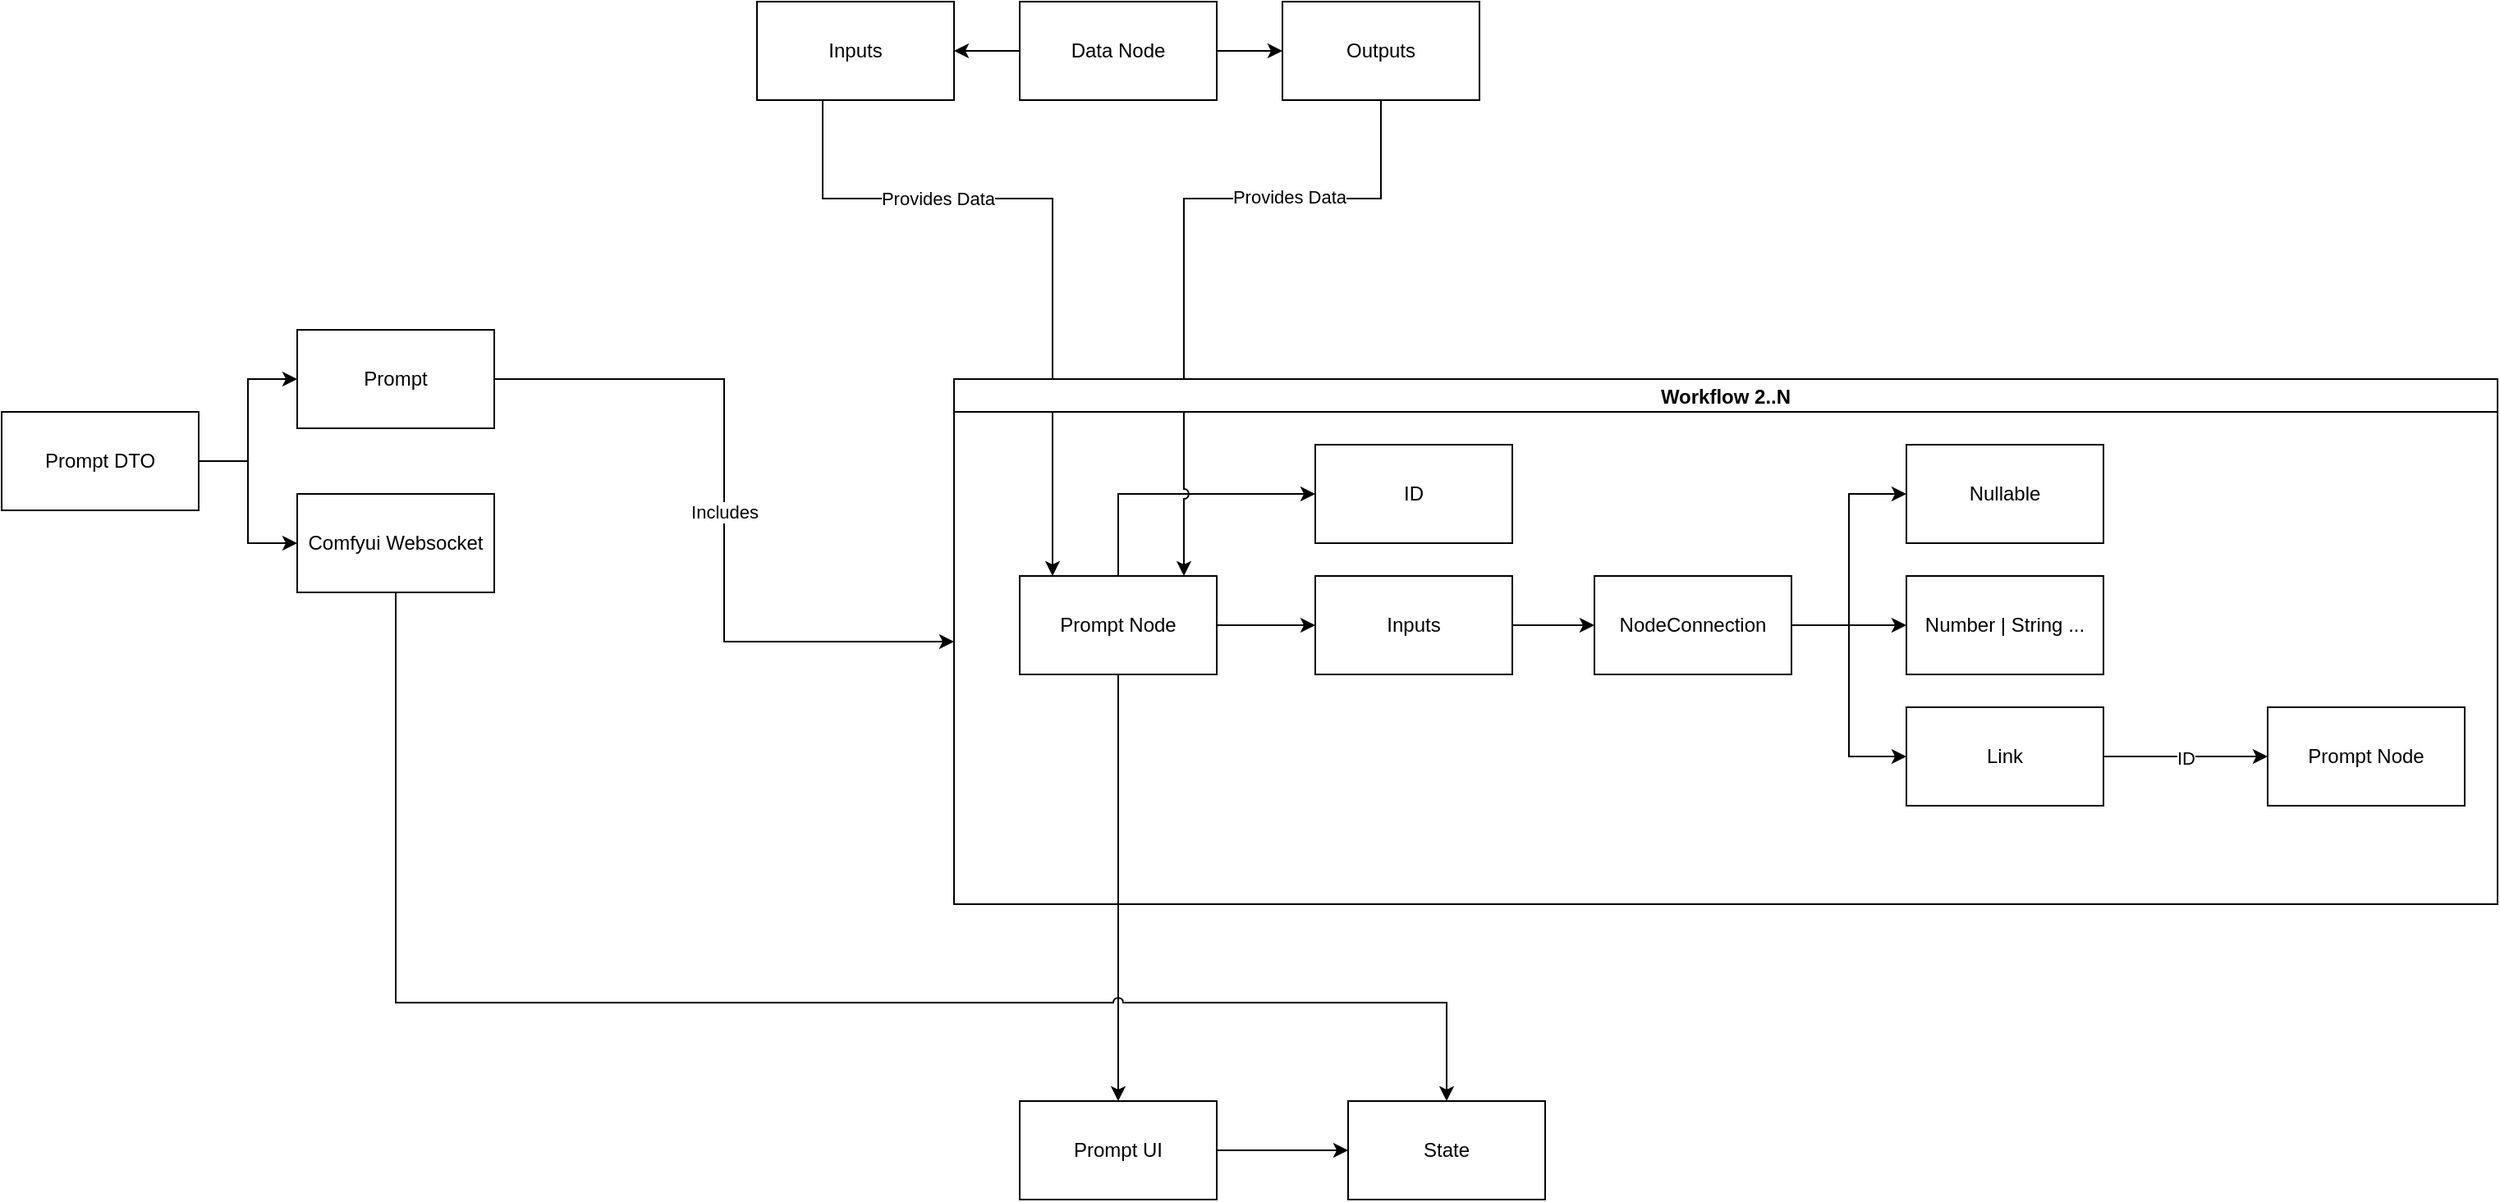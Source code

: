 <mxfile version="22.1.3" type="device">
  <diagram name="Seite-1" id="-cnm_jDGv9NXaZOGHIGH">
    <mxGraphModel dx="2555" dy="615" grid="1" gridSize="10" guides="1" tooltips="1" connect="1" arrows="1" fold="1" page="1" pageScale="1" pageWidth="827" pageHeight="1169" math="0" shadow="0">
      <root>
        <mxCell id="0" />
        <mxCell id="1" parent="0" />
        <mxCell id="2FZ26tBGjVJlu6-Z65Pm-4" value="" style="edgeStyle=orthogonalEdgeStyle;rounded=0;orthogonalLoop=1;jettySize=auto;html=1;" edge="1" parent="1" source="2FZ26tBGjVJlu6-Z65Pm-1" target="2FZ26tBGjVJlu6-Z65Pm-2">
          <mxGeometry relative="1" as="geometry" />
        </mxCell>
        <mxCell id="2FZ26tBGjVJlu6-Z65Pm-16" style="edgeStyle=orthogonalEdgeStyle;rounded=0;orthogonalLoop=1;jettySize=auto;html=1;entryX=0;entryY=0.5;entryDx=0;entryDy=0;" edge="1" parent="1" source="2FZ26tBGjVJlu6-Z65Pm-1" target="2FZ26tBGjVJlu6-Z65Pm-15">
          <mxGeometry relative="1" as="geometry">
            <Array as="points">
              <mxPoint x="100" y="340" />
            </Array>
          </mxGeometry>
        </mxCell>
        <mxCell id="2FZ26tBGjVJlu6-Z65Pm-45" value="" style="edgeStyle=orthogonalEdgeStyle;rounded=0;orthogonalLoop=1;jettySize=auto;html=1;" edge="1" parent="1" source="2FZ26tBGjVJlu6-Z65Pm-1" target="2FZ26tBGjVJlu6-Z65Pm-44">
          <mxGeometry relative="1" as="geometry" />
        </mxCell>
        <mxCell id="2FZ26tBGjVJlu6-Z65Pm-1" value="Prompt Node" style="rounded=0;whiteSpace=wrap;html=1;" vertex="1" parent="1">
          <mxGeometry x="40" y="390" width="120" height="60" as="geometry" />
        </mxCell>
        <mxCell id="2FZ26tBGjVJlu6-Z65Pm-5" value="" style="edgeStyle=orthogonalEdgeStyle;rounded=0;orthogonalLoop=1;jettySize=auto;html=1;" edge="1" parent="1" source="2FZ26tBGjVJlu6-Z65Pm-2" target="2FZ26tBGjVJlu6-Z65Pm-3">
          <mxGeometry relative="1" as="geometry" />
        </mxCell>
        <mxCell id="2FZ26tBGjVJlu6-Z65Pm-2" value="Inputs" style="rounded=0;whiteSpace=wrap;html=1;" vertex="1" parent="1">
          <mxGeometry x="220" y="390" width="120" height="60" as="geometry" />
        </mxCell>
        <mxCell id="2FZ26tBGjVJlu6-Z65Pm-7" style="edgeStyle=orthogonalEdgeStyle;rounded=0;orthogonalLoop=1;jettySize=auto;html=1;entryX=0;entryY=0.5;entryDx=0;entryDy=0;" edge="1" parent="1" source="2FZ26tBGjVJlu6-Z65Pm-3" target="2FZ26tBGjVJlu6-Z65Pm-6">
          <mxGeometry relative="1" as="geometry" />
        </mxCell>
        <mxCell id="2FZ26tBGjVJlu6-Z65Pm-9" style="edgeStyle=orthogonalEdgeStyle;rounded=0;orthogonalLoop=1;jettySize=auto;html=1;exitX=1;exitY=0.5;exitDx=0;exitDy=0;entryX=0;entryY=0.5;entryDx=0;entryDy=0;" edge="1" parent="1" source="2FZ26tBGjVJlu6-Z65Pm-3" target="2FZ26tBGjVJlu6-Z65Pm-8">
          <mxGeometry relative="1" as="geometry" />
        </mxCell>
        <mxCell id="2FZ26tBGjVJlu6-Z65Pm-11" style="edgeStyle=orthogonalEdgeStyle;rounded=0;orthogonalLoop=1;jettySize=auto;html=1;exitX=1;exitY=0.5;exitDx=0;exitDy=0;entryX=0;entryY=0.5;entryDx=0;entryDy=0;" edge="1" parent="1" source="2FZ26tBGjVJlu6-Z65Pm-3" target="2FZ26tBGjVJlu6-Z65Pm-10">
          <mxGeometry relative="1" as="geometry" />
        </mxCell>
        <mxCell id="2FZ26tBGjVJlu6-Z65Pm-3" value="NodeConnection" style="rounded=0;whiteSpace=wrap;html=1;" vertex="1" parent="1">
          <mxGeometry x="390" y="390" width="120" height="60" as="geometry" />
        </mxCell>
        <mxCell id="2FZ26tBGjVJlu6-Z65Pm-6" value="Nullable" style="rounded=0;whiteSpace=wrap;html=1;" vertex="1" parent="1">
          <mxGeometry x="580" y="310" width="120" height="60" as="geometry" />
        </mxCell>
        <mxCell id="2FZ26tBGjVJlu6-Z65Pm-8" value="Number | String ..." style="rounded=0;whiteSpace=wrap;html=1;" vertex="1" parent="1">
          <mxGeometry x="580" y="390" width="120" height="60" as="geometry" />
        </mxCell>
        <mxCell id="2FZ26tBGjVJlu6-Z65Pm-13" value="" style="edgeStyle=orthogonalEdgeStyle;rounded=0;orthogonalLoop=1;jettySize=auto;html=1;" edge="1" parent="1" source="2FZ26tBGjVJlu6-Z65Pm-10" target="2FZ26tBGjVJlu6-Z65Pm-12">
          <mxGeometry relative="1" as="geometry" />
        </mxCell>
        <mxCell id="2FZ26tBGjVJlu6-Z65Pm-14" value="ID" style="edgeLabel;html=1;align=center;verticalAlign=middle;resizable=0;points=[];" vertex="1" connectable="0" parent="2FZ26tBGjVJlu6-Z65Pm-13">
          <mxGeometry x="-0.004" y="-1" relative="1" as="geometry">
            <mxPoint as="offset" />
          </mxGeometry>
        </mxCell>
        <mxCell id="2FZ26tBGjVJlu6-Z65Pm-10" value="Link" style="rounded=0;whiteSpace=wrap;html=1;" vertex="1" parent="1">
          <mxGeometry x="580" y="470" width="120" height="60" as="geometry" />
        </mxCell>
        <mxCell id="2FZ26tBGjVJlu6-Z65Pm-12" value="Prompt Node" style="rounded=0;whiteSpace=wrap;html=1;" vertex="1" parent="1">
          <mxGeometry x="800" y="470" width="120" height="60" as="geometry" />
        </mxCell>
        <mxCell id="2FZ26tBGjVJlu6-Z65Pm-15" value="ID" style="rounded=0;whiteSpace=wrap;html=1;" vertex="1" parent="1">
          <mxGeometry x="220" y="310" width="120" height="60" as="geometry" />
        </mxCell>
        <mxCell id="2FZ26tBGjVJlu6-Z65Pm-19" value="" style="edgeStyle=orthogonalEdgeStyle;rounded=0;orthogonalLoop=1;jettySize=auto;html=1;" edge="1" parent="1" source="2FZ26tBGjVJlu6-Z65Pm-17" target="2FZ26tBGjVJlu6-Z65Pm-18">
          <mxGeometry relative="1" as="geometry" />
        </mxCell>
        <mxCell id="2FZ26tBGjVJlu6-Z65Pm-22" style="edgeStyle=orthogonalEdgeStyle;rounded=0;orthogonalLoop=1;jettySize=auto;html=1;" edge="1" parent="1" source="2FZ26tBGjVJlu6-Z65Pm-17" target="2FZ26tBGjVJlu6-Z65Pm-21">
          <mxGeometry relative="1" as="geometry" />
        </mxCell>
        <mxCell id="2FZ26tBGjVJlu6-Z65Pm-17" value="Data Node" style="rounded=0;whiteSpace=wrap;html=1;" vertex="1" parent="1">
          <mxGeometry x="40" y="40" width="120" height="60" as="geometry" />
        </mxCell>
        <mxCell id="2FZ26tBGjVJlu6-Z65Pm-20" style="edgeStyle=orthogonalEdgeStyle;rounded=0;orthogonalLoop=1;jettySize=auto;html=1;" edge="1" parent="1" source="2FZ26tBGjVJlu6-Z65Pm-18" target="2FZ26tBGjVJlu6-Z65Pm-1">
          <mxGeometry relative="1" as="geometry">
            <Array as="points">
              <mxPoint x="-80" y="160" />
              <mxPoint x="60" y="160" />
            </Array>
          </mxGeometry>
        </mxCell>
        <mxCell id="2FZ26tBGjVJlu6-Z65Pm-30" value="Provides Data" style="edgeLabel;html=1;align=center;verticalAlign=middle;resizable=0;points=[];" vertex="1" connectable="0" parent="2FZ26tBGjVJlu6-Z65Pm-20">
          <mxGeometry x="-0.298" y="3" relative="1" as="geometry">
            <mxPoint x="-21" y="3" as="offset" />
          </mxGeometry>
        </mxCell>
        <mxCell id="2FZ26tBGjVJlu6-Z65Pm-18" value="Inputs" style="rounded=0;whiteSpace=wrap;html=1;" vertex="1" parent="1">
          <mxGeometry x="-120" y="40" width="120" height="60" as="geometry" />
        </mxCell>
        <mxCell id="2FZ26tBGjVJlu6-Z65Pm-23" style="edgeStyle=orthogonalEdgeStyle;rounded=0;orthogonalLoop=1;jettySize=auto;html=1;jumpStyle=arc;" edge="1" parent="1" source="2FZ26tBGjVJlu6-Z65Pm-21" target="2FZ26tBGjVJlu6-Z65Pm-1">
          <mxGeometry relative="1" as="geometry">
            <Array as="points">
              <mxPoint x="260" y="160" />
              <mxPoint x="140" y="160" />
            </Array>
          </mxGeometry>
        </mxCell>
        <mxCell id="2FZ26tBGjVJlu6-Z65Pm-31" value="Provides Data" style="edgeLabel;html=1;align=center;verticalAlign=middle;resizable=0;points=[];" vertex="1" connectable="0" parent="2FZ26tBGjVJlu6-Z65Pm-23">
          <mxGeometry x="-0.434" y="-1" relative="1" as="geometry">
            <mxPoint as="offset" />
          </mxGeometry>
        </mxCell>
        <mxCell id="2FZ26tBGjVJlu6-Z65Pm-21" value="Outputs" style="rounded=0;whiteSpace=wrap;html=1;" vertex="1" parent="1">
          <mxGeometry x="200" y="40" width="120" height="60" as="geometry" />
        </mxCell>
        <mxCell id="2FZ26tBGjVJlu6-Z65Pm-25" value="Workflow 2..N" style="swimlane;startSize=20;" vertex="1" parent="1">
          <mxGeometry y="270" width="940" height="320" as="geometry">
            <mxRectangle y="280" width="50" height="40" as="alternateBounds" />
          </mxGeometry>
        </mxCell>
        <mxCell id="2FZ26tBGjVJlu6-Z65Pm-28" style="edgeStyle=orthogonalEdgeStyle;rounded=0;orthogonalLoop=1;jettySize=auto;html=1;entryX=0;entryY=0.5;entryDx=0;entryDy=0;" edge="1" parent="1" source="2FZ26tBGjVJlu6-Z65Pm-27" target="2FZ26tBGjVJlu6-Z65Pm-25">
          <mxGeometry relative="1" as="geometry" />
        </mxCell>
        <mxCell id="2FZ26tBGjVJlu6-Z65Pm-29" value="Includes" style="edgeLabel;html=1;align=center;verticalAlign=middle;resizable=0;points=[];" vertex="1" connectable="0" parent="2FZ26tBGjVJlu6-Z65Pm-28">
          <mxGeometry x="0.029" y="3" relative="1" as="geometry">
            <mxPoint x="-3" y="-6" as="offset" />
          </mxGeometry>
        </mxCell>
        <mxCell id="2FZ26tBGjVJlu6-Z65Pm-27" value="Prompt" style="rounded=0;whiteSpace=wrap;html=1;" vertex="1" parent="1">
          <mxGeometry x="-400" y="240" width="120" height="60" as="geometry" />
        </mxCell>
        <mxCell id="2FZ26tBGjVJlu6-Z65Pm-36" style="edgeStyle=orthogonalEdgeStyle;rounded=0;orthogonalLoop=1;jettySize=auto;html=1;exitX=1;exitY=0.5;exitDx=0;exitDy=0;" edge="1" parent="1" source="2FZ26tBGjVJlu6-Z65Pm-32" target="2FZ26tBGjVJlu6-Z65Pm-27">
          <mxGeometry relative="1" as="geometry" />
        </mxCell>
        <mxCell id="2FZ26tBGjVJlu6-Z65Pm-37" style="edgeStyle=orthogonalEdgeStyle;rounded=0;orthogonalLoop=1;jettySize=auto;html=1;exitX=1;exitY=0.5;exitDx=0;exitDy=0;" edge="1" parent="1" source="2FZ26tBGjVJlu6-Z65Pm-32" target="2FZ26tBGjVJlu6-Z65Pm-34">
          <mxGeometry relative="1" as="geometry" />
        </mxCell>
        <mxCell id="2FZ26tBGjVJlu6-Z65Pm-32" value="Prompt DTO" style="rounded=0;whiteSpace=wrap;html=1;" vertex="1" parent="1">
          <mxGeometry x="-580" y="290" width="120" height="60" as="geometry" />
        </mxCell>
        <mxCell id="2FZ26tBGjVJlu6-Z65Pm-48" style="edgeStyle=orthogonalEdgeStyle;rounded=0;orthogonalLoop=1;jettySize=auto;html=1;jumpStyle=arc;" edge="1" parent="1" source="2FZ26tBGjVJlu6-Z65Pm-34" target="2FZ26tBGjVJlu6-Z65Pm-46">
          <mxGeometry relative="1" as="geometry">
            <Array as="points">
              <mxPoint x="-340" y="650" />
              <mxPoint x="300" y="650" />
            </Array>
          </mxGeometry>
        </mxCell>
        <mxCell id="2FZ26tBGjVJlu6-Z65Pm-34" value="Comfyui Websocket" style="rounded=0;whiteSpace=wrap;html=1;" vertex="1" parent="1">
          <mxGeometry x="-400" y="340" width="120" height="60" as="geometry" />
        </mxCell>
        <mxCell id="2FZ26tBGjVJlu6-Z65Pm-47" value="" style="edgeStyle=orthogonalEdgeStyle;rounded=0;orthogonalLoop=1;jettySize=auto;html=1;" edge="1" parent="1" source="2FZ26tBGjVJlu6-Z65Pm-44" target="2FZ26tBGjVJlu6-Z65Pm-46">
          <mxGeometry relative="1" as="geometry" />
        </mxCell>
        <mxCell id="2FZ26tBGjVJlu6-Z65Pm-44" value="Prompt UI" style="whiteSpace=wrap;html=1;rounded=0;" vertex="1" parent="1">
          <mxGeometry x="40" y="710" width="120" height="60" as="geometry" />
        </mxCell>
        <mxCell id="2FZ26tBGjVJlu6-Z65Pm-46" value="State" style="whiteSpace=wrap;html=1;rounded=0;" vertex="1" parent="1">
          <mxGeometry x="240" y="710" width="120" height="60" as="geometry" />
        </mxCell>
      </root>
    </mxGraphModel>
  </diagram>
</mxfile>
